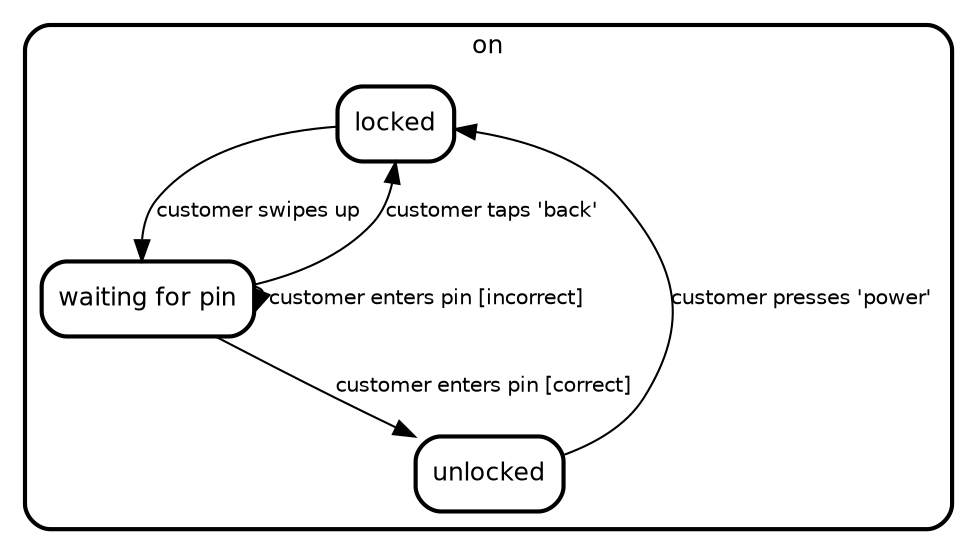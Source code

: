 digraph "state transitions" {
  splines=true ordering=out compound=true overlap=scale K=0.9 epsilon=0.9 nodesep=0.1
  fontname="Helvetica" fontsize=12 penwidth=2.0
  node [shape=Mrecord style=filled fillcolor=white fontname=Helvetica fontsize=12 penwidth=2.0]
  edge [fontname=Helvetica fontsize=10]

    subgraph "cluster_on" {
      label="on" style=rounded penwidth=2.0
      "on" [shape=point style=invis margin=0 width=0 height=0]
        "locked" [label="{locked}"]
    "waiting for pin" [label="{waiting for pin}"]
    "unlocked" [label="{unlocked}"]
  
    }

    "locked" -> "waiting for pin" [label="customer swipes up   \l"]
    "waiting for pin" -> "locked" [label="customer taps 'back'   \l"]
    "waiting for pin" -> "unlocked" [label="customer enters pin [correct]   \l"]
    "waiting for pin" -> "waiting for pin" [label="customer enters pin [incorrect]   \l"]
    "unlocked" -> "locked" [label="customer presses 'power'   \l"]
}
